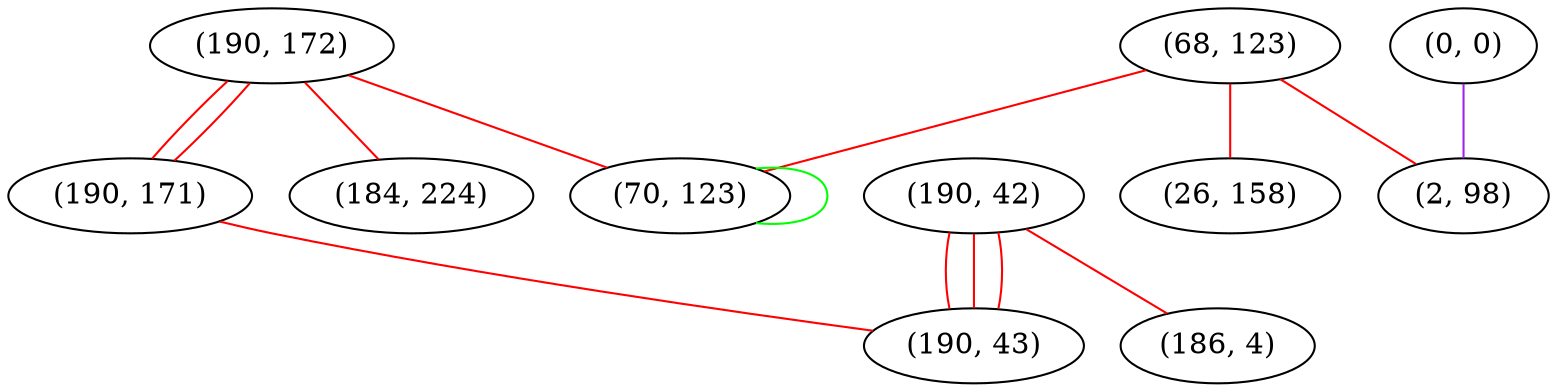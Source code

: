 graph "" {
"(190, 172)";
"(0, 0)";
"(190, 42)";
"(68, 123)";
"(190, 171)";
"(26, 158)";
"(186, 4)";
"(2, 98)";
"(70, 123)";
"(184, 224)";
"(190, 43)";
"(190, 172)" -- "(70, 123)"  [color=red, key=0, weight=1];
"(190, 172)" -- "(190, 171)"  [color=red, key=0, weight=1];
"(190, 172)" -- "(190, 171)"  [color=red, key=1, weight=1];
"(190, 172)" -- "(184, 224)"  [color=red, key=0, weight=1];
"(0, 0)" -- "(2, 98)"  [color=purple, key=0, weight=4];
"(190, 42)" -- "(190, 43)"  [color=red, key=0, weight=1];
"(190, 42)" -- "(190, 43)"  [color=red, key=1, weight=1];
"(190, 42)" -- "(190, 43)"  [color=red, key=2, weight=1];
"(190, 42)" -- "(186, 4)"  [color=red, key=0, weight=1];
"(68, 123)" -- "(70, 123)"  [color=red, key=0, weight=1];
"(68, 123)" -- "(26, 158)"  [color=red, key=0, weight=1];
"(68, 123)" -- "(2, 98)"  [color=red, key=0, weight=1];
"(190, 171)" -- "(190, 43)"  [color=red, key=0, weight=1];
"(70, 123)" -- "(70, 123)"  [color=green, key=0, weight=2];
}

